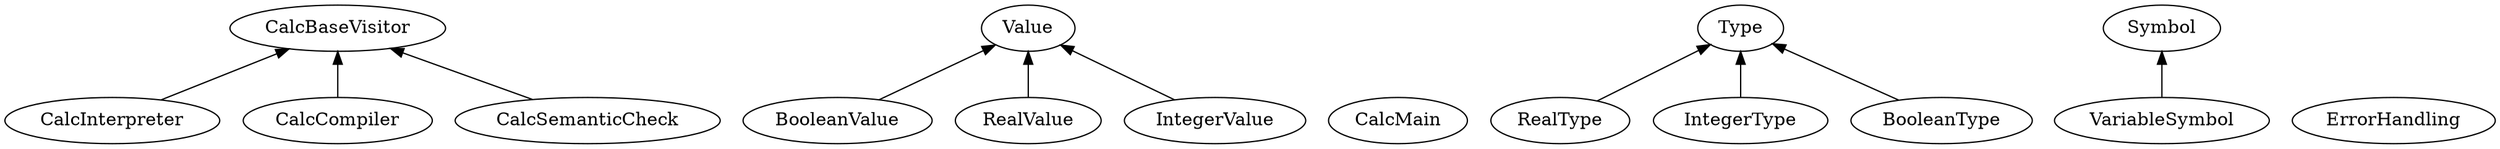 digraph foo {
  rankdir = BT;
  "CalcInterpreter" -> "CalcBaseVisitor" 
  "CalcCompiler" -> "CalcBaseVisitor" 
  "CalcSemanticCheck" -> "CalcBaseVisitor" 
  "BooleanValue" -> "Value"
  "CalcMain"
   "Type"
   "Value"
  "RealType" -> "Type" 
   "Symbol"
  "RealValue" -> "Value"
  "ErrorHandling"
  "IntegerType" -> "Type" 
  "IntegerValue" -> "Value"
  "BooleanType" -> "Type" 
  "VariableSymbol" -> "Symbol"
}
